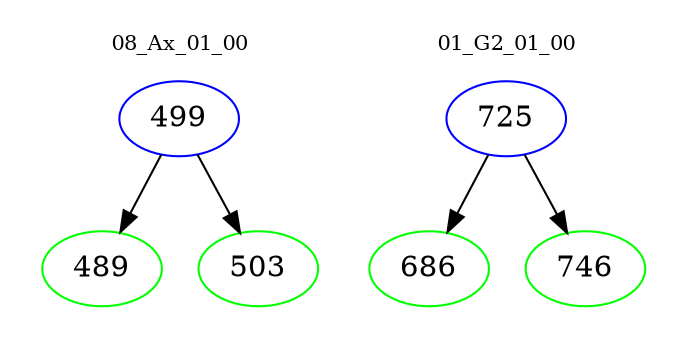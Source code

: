 digraph{
subgraph cluster_0 {
color = white
label = "08_Ax_01_00";
fontsize=10;
T0_499 [label="499", color="blue"]
T0_499 -> T0_489 [color="black"]
T0_489 [label="489", color="green"]
T0_499 -> T0_503 [color="black"]
T0_503 [label="503", color="green"]
}
subgraph cluster_1 {
color = white
label = "01_G2_01_00";
fontsize=10;
T1_725 [label="725", color="blue"]
T1_725 -> T1_686 [color="black"]
T1_686 [label="686", color="green"]
T1_725 -> T1_746 [color="black"]
T1_746 [label="746", color="green"]
}
}
